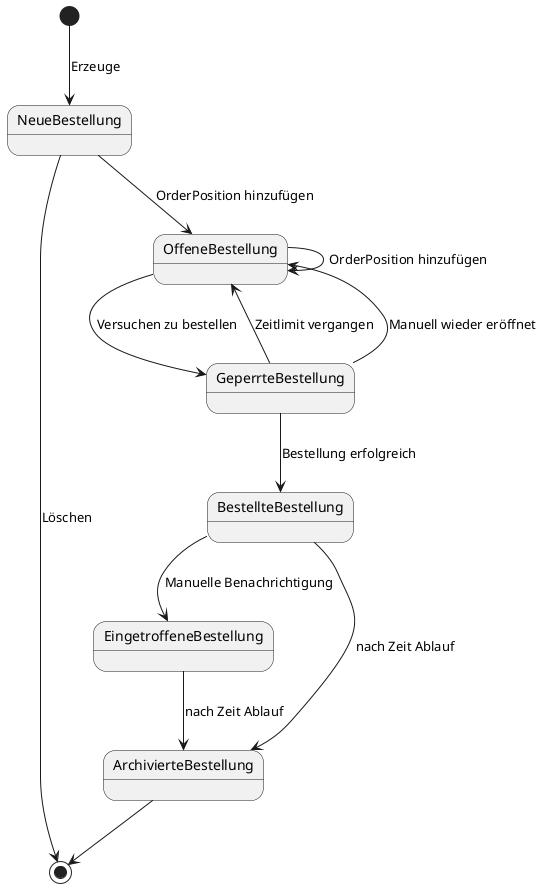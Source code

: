 @startuml
[*] --> NeueBestellung : Erzeuge

NeueBestellung -->[*]: Löschen

NeueBestellung --> OffeneBestellung : OrderPosition hinzufügen
OffeneBestellung --> OffeneBestellung : OrderPosition hinzufügen

OffeneBestellung --> GeperrteBestellung : Versuchen zu bestellen
GeperrteBestellung --> OffeneBestellung : Zeitlimit vergangen
GeperrteBestellung --> OffeneBestellung : Manuell wieder eröffnet
GeperrteBestellung --> BestellteBestellung: Bestellung erfolgreich

BestellteBestellung --> EingetroffeneBestellung : Manuelle Benachrichtigung

BestellteBestellung --> ArchivierteBestellung: nach Zeit Ablauf
EingetroffeneBestellung --> ArchivierteBestellung: nach Zeit Ablauf

ArchivierteBestellung--> [*]

@enduml